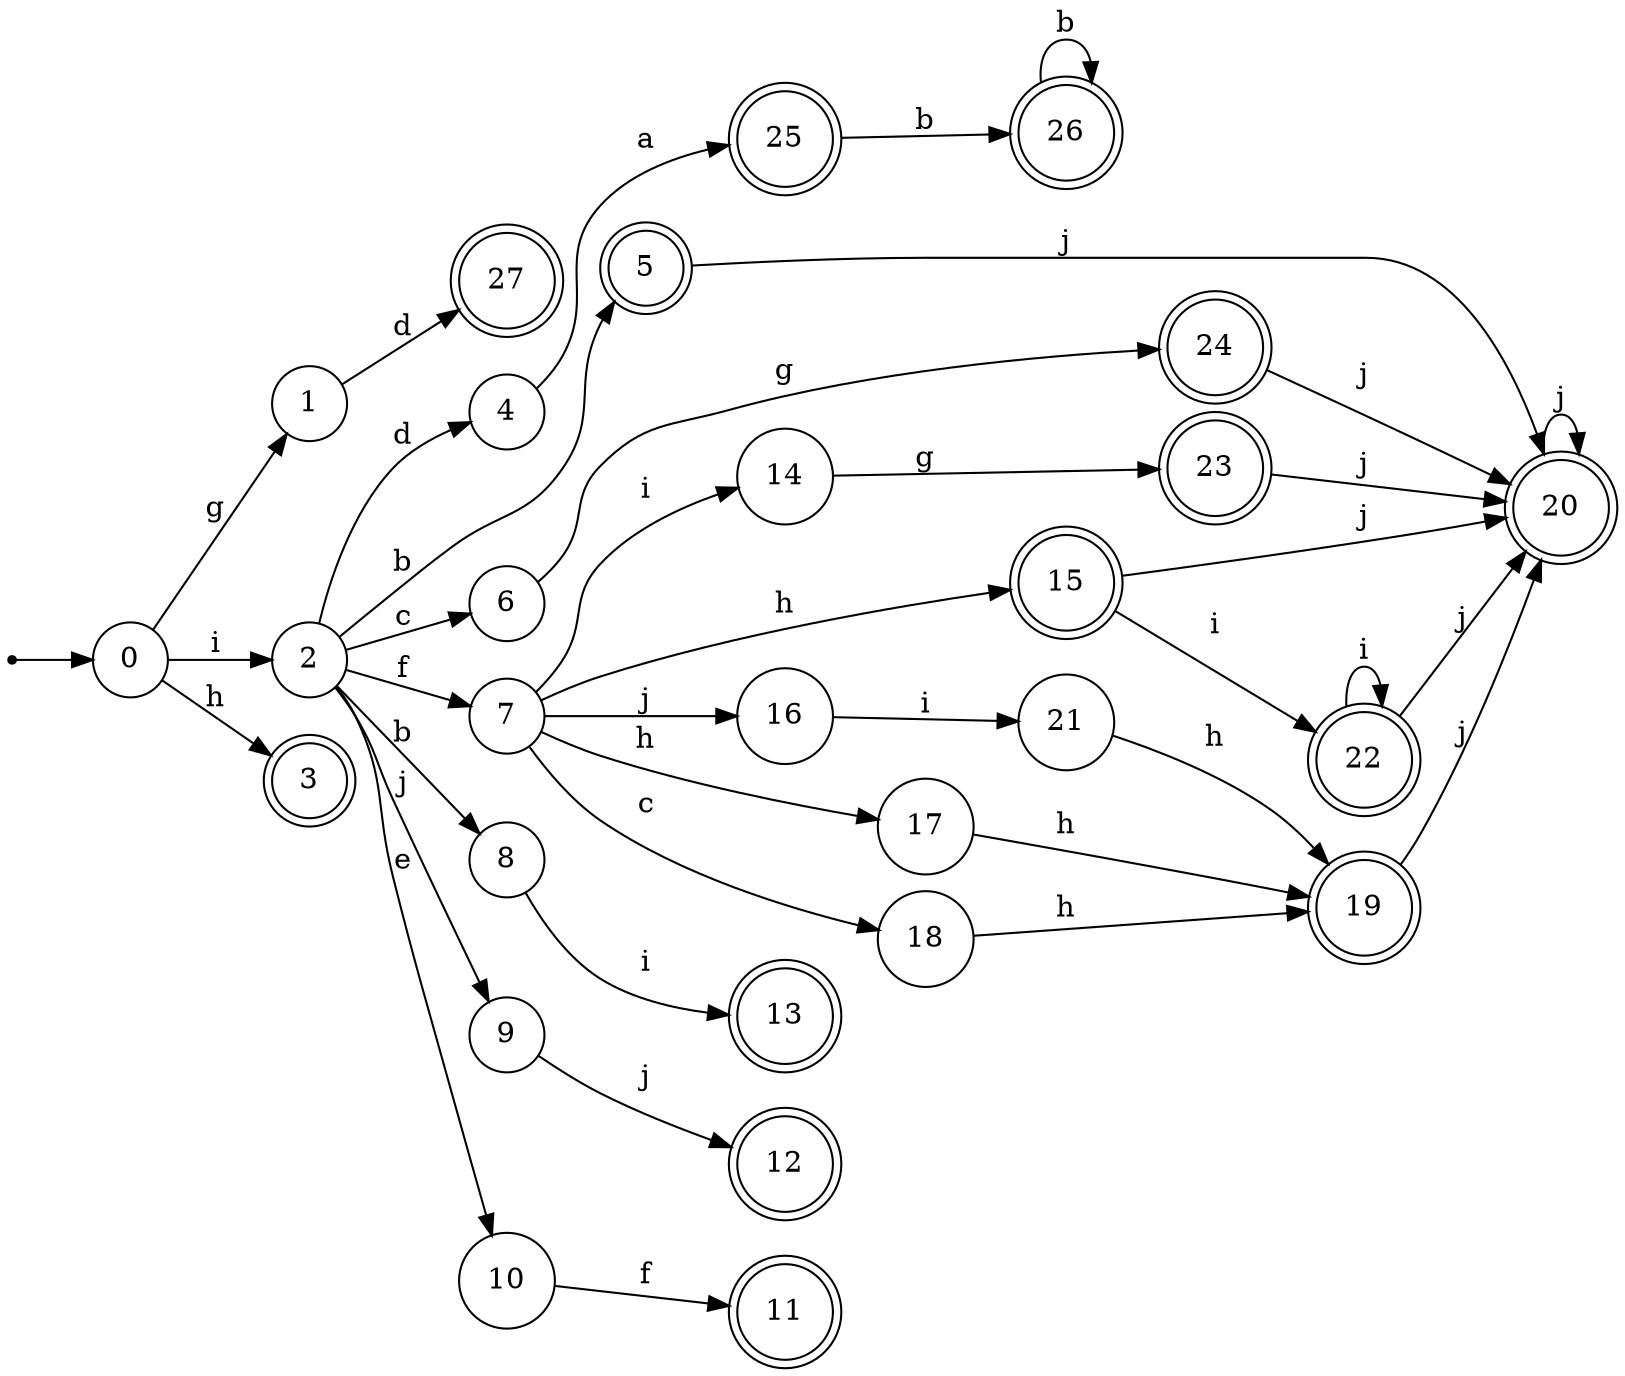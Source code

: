 digraph finite_state_machine {
rankdir=LR;
size="20,20";
node [shape = point]; "dummy0"
node [shape = circle]; "0";
"dummy0" -> "0";
node [shape = circle]; "1";
node [shape = circle]; "2";
node [shape = doublecircle]; "3";node [shape = circle]; "4";
node [shape = doublecircle]; "5";node [shape = circle]; "6";
node [shape = circle]; "7";
node [shape = circle]; "8";
node [shape = circle]; "9";
node [shape = circle]; "10";
node [shape = doublecircle]; "11";node [shape = doublecircle]; "12";node [shape = doublecircle]; "13";node [shape = circle]; "14";
node [shape = doublecircle]; "15";node [shape = circle]; "16";
node [shape = circle]; "17";
node [shape = circle]; "18";
node [shape = doublecircle]; "19";node [shape = doublecircle]; "20";node [shape = circle]; "21";
node [shape = doublecircle]; "22";node [shape = doublecircle]; "23";node [shape = doublecircle]; "24";node [shape = doublecircle]; "25";node [shape = doublecircle]; "26";node [shape = doublecircle]; "27";"0" -> "1" [label = "g"];
 "0" -> "2" [label = "i"];
 "0" -> "3" [label = "h"];
 "2" -> "4" [label = "d"];
 "2" -> "8" [label = "b"];
 "2" -> "5" [label = "b"];
 "2" -> "6" [label = "c"];
 "2" -> "7" [label = "f"];
 "2" -> "9" [label = "j"];
 "2" -> "10" [label = "e"];
 "10" -> "11" [label = "f"];
 "9" -> "12" [label = "j"];
 "8" -> "13" [label = "i"];
 "7" -> "14" [label = "i"];
 "7" -> "17" [label = "h"];
 "7" -> "15" [label = "h"];
 "7" -> "16" [label = "j"];
 "7" -> "18" [label = "c"];
 "18" -> "19" [label = "h"];
 "19" -> "20" [label = "j"];
 "20" -> "20" [label = "j"];
 "17" -> "19" [label = "h"];
 "16" -> "21" [label = "i"];
 "21" -> "19" [label = "h"];
 "15" -> "22" [label = "i"];
 "15" -> "20" [label = "j"];
 "22" -> "22" [label = "i"];
 "22" -> "20" [label = "j"];
 "14" -> "23" [label = "g"];
 "23" -> "20" [label = "j"];
 "6" -> "24" [label = "g"];
 "24" -> "20" [label = "j"];
 "5" -> "20" [label = "j"];
 "4" -> "25" [label = "a"];
 "25" -> "26" [label = "b"];
 "26" -> "26" [label = "b"];
 "1" -> "27" [label = "d"];
 }
